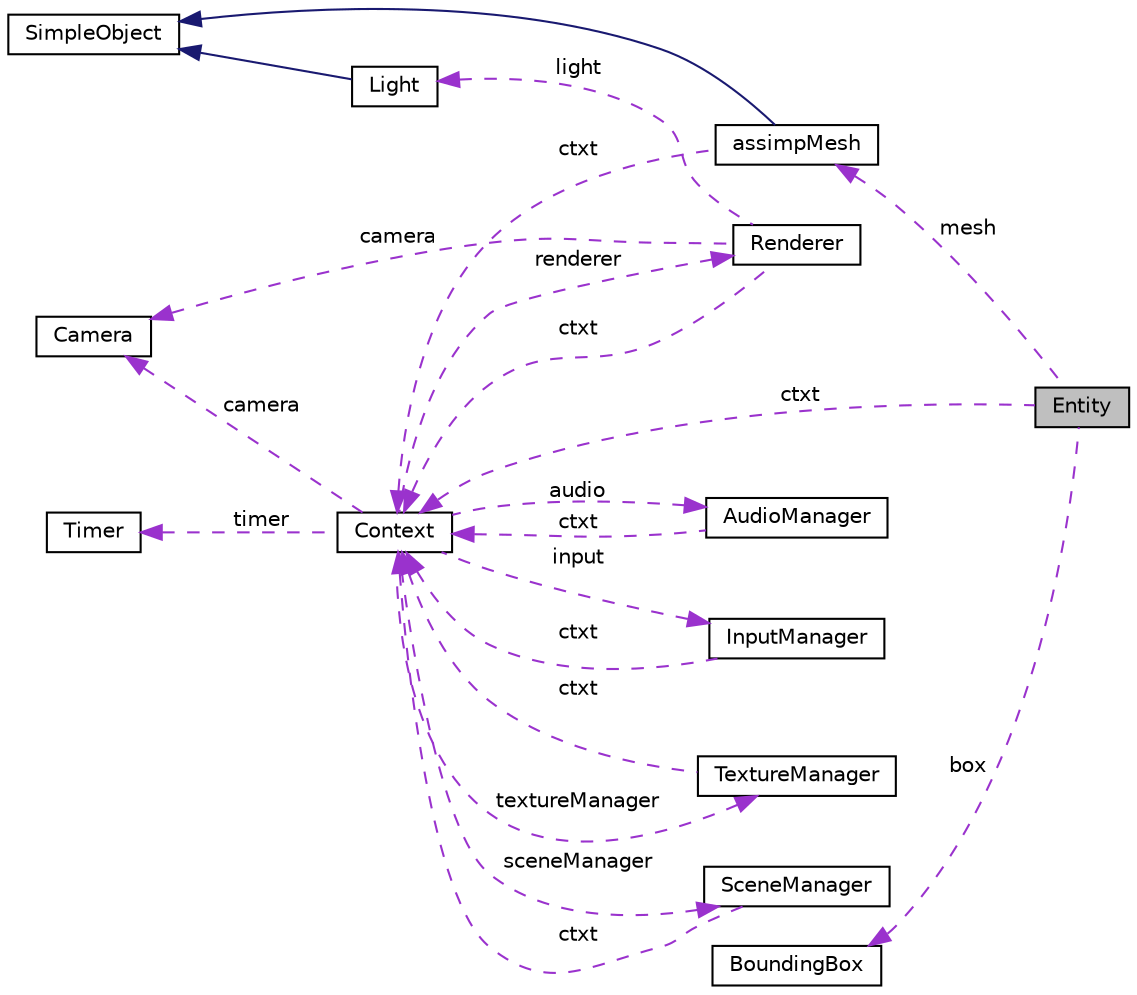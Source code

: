 digraph "Entity"
{
  edge [fontname="Helvetica",fontsize="10",labelfontname="Helvetica",labelfontsize="10"];
  node [fontname="Helvetica",fontsize="10",shape=record];
  rankdir="LR";
  Node1 [label="Entity",height=0.2,width=0.4,color="black", fillcolor="grey75", style="filled" fontcolor="black"];
  Node2 -> Node1 [dir="back",color="darkorchid3",fontsize="10",style="dashed",label=" ctxt" ,fontname="Helvetica"];
  Node2 [label="Context",height=0.2,width=0.4,color="black", fillcolor="white", style="filled",URL="$class_context.html"];
  Node3 -> Node2 [dir="back",color="darkorchid3",fontsize="10",style="dashed",label=" renderer" ,fontname="Helvetica"];
  Node3 [label="Renderer",height=0.2,width=0.4,color="black", fillcolor="white", style="filled",URL="$class_renderer.html"];
  Node4 -> Node3 [dir="back",color="darkorchid3",fontsize="10",style="dashed",label=" light" ,fontname="Helvetica"];
  Node4 [label="Light",height=0.2,width=0.4,color="black", fillcolor="white", style="filled",URL="$class_light.html"];
  Node5 -> Node4 [dir="back",color="midnightblue",fontsize="10",style="solid",fontname="Helvetica"];
  Node5 [label="SimpleObject",height=0.2,width=0.4,color="black", fillcolor="white", style="filled",URL="$class_simple_object.html"];
  Node2 -> Node3 [dir="back",color="darkorchid3",fontsize="10",style="dashed",label=" ctxt" ,fontname="Helvetica"];
  Node6 -> Node3 [dir="back",color="darkorchid3",fontsize="10",style="dashed",label=" camera" ,fontname="Helvetica"];
  Node6 [label="Camera",height=0.2,width=0.4,color="black", fillcolor="white", style="filled",URL="$class_camera.html"];
  Node7 -> Node2 [dir="back",color="darkorchid3",fontsize="10",style="dashed",label=" audio" ,fontname="Helvetica"];
  Node7 [label="AudioManager",height=0.2,width=0.4,color="black", fillcolor="white", style="filled",URL="$class_audio_manager.html"];
  Node2 -> Node7 [dir="back",color="darkorchid3",fontsize="10",style="dashed",label=" ctxt" ,fontname="Helvetica"];
  Node8 -> Node2 [dir="back",color="darkorchid3",fontsize="10",style="dashed",label=" textureManager" ,fontname="Helvetica"];
  Node8 [label="TextureManager",height=0.2,width=0.4,color="black", fillcolor="white", style="filled",URL="$class_texture_manager.html"];
  Node2 -> Node8 [dir="back",color="darkorchid3",fontsize="10",style="dashed",label=" ctxt" ,fontname="Helvetica"];
  Node6 -> Node2 [dir="back",color="darkorchid3",fontsize="10",style="dashed",label=" camera" ,fontname="Helvetica"];
  Node9 -> Node2 [dir="back",color="darkorchid3",fontsize="10",style="dashed",label=" input" ,fontname="Helvetica"];
  Node9 [label="InputManager",height=0.2,width=0.4,color="black", fillcolor="white", style="filled",URL="$class_input_manager.html"];
  Node2 -> Node9 [dir="back",color="darkorchid3",fontsize="10",style="dashed",label=" ctxt" ,fontname="Helvetica"];
  Node10 -> Node2 [dir="back",color="darkorchid3",fontsize="10",style="dashed",label=" sceneManager" ,fontname="Helvetica"];
  Node10 [label="SceneManager",height=0.2,width=0.4,color="black", fillcolor="white", style="filled",URL="$class_scene_manager.html"];
  Node2 -> Node10 [dir="back",color="darkorchid3",fontsize="10",style="dashed",label=" ctxt" ,fontname="Helvetica"];
  Node11 -> Node2 [dir="back",color="darkorchid3",fontsize="10",style="dashed",label=" timer" ,fontname="Helvetica"];
  Node11 [label="Timer",height=0.2,width=0.4,color="black", fillcolor="white", style="filled",URL="$class_timer.html"];
  Node12 -> Node1 [dir="back",color="darkorchid3",fontsize="10",style="dashed",label=" box" ,fontname="Helvetica"];
  Node12 [label="BoundingBox",height=0.2,width=0.4,color="black", fillcolor="white", style="filled",URL="$class_bounding_box.html"];
  Node13 -> Node1 [dir="back",color="darkorchid3",fontsize="10",style="dashed",label=" mesh" ,fontname="Helvetica"];
  Node13 [label="assimpMesh",height=0.2,width=0.4,color="black", fillcolor="white", style="filled",URL="$classassimp_mesh.html"];
  Node5 -> Node13 [dir="back",color="midnightblue",fontsize="10",style="solid",fontname="Helvetica"];
  Node2 -> Node13 [dir="back",color="darkorchid3",fontsize="10",style="dashed",label=" ctxt" ,fontname="Helvetica"];
}
